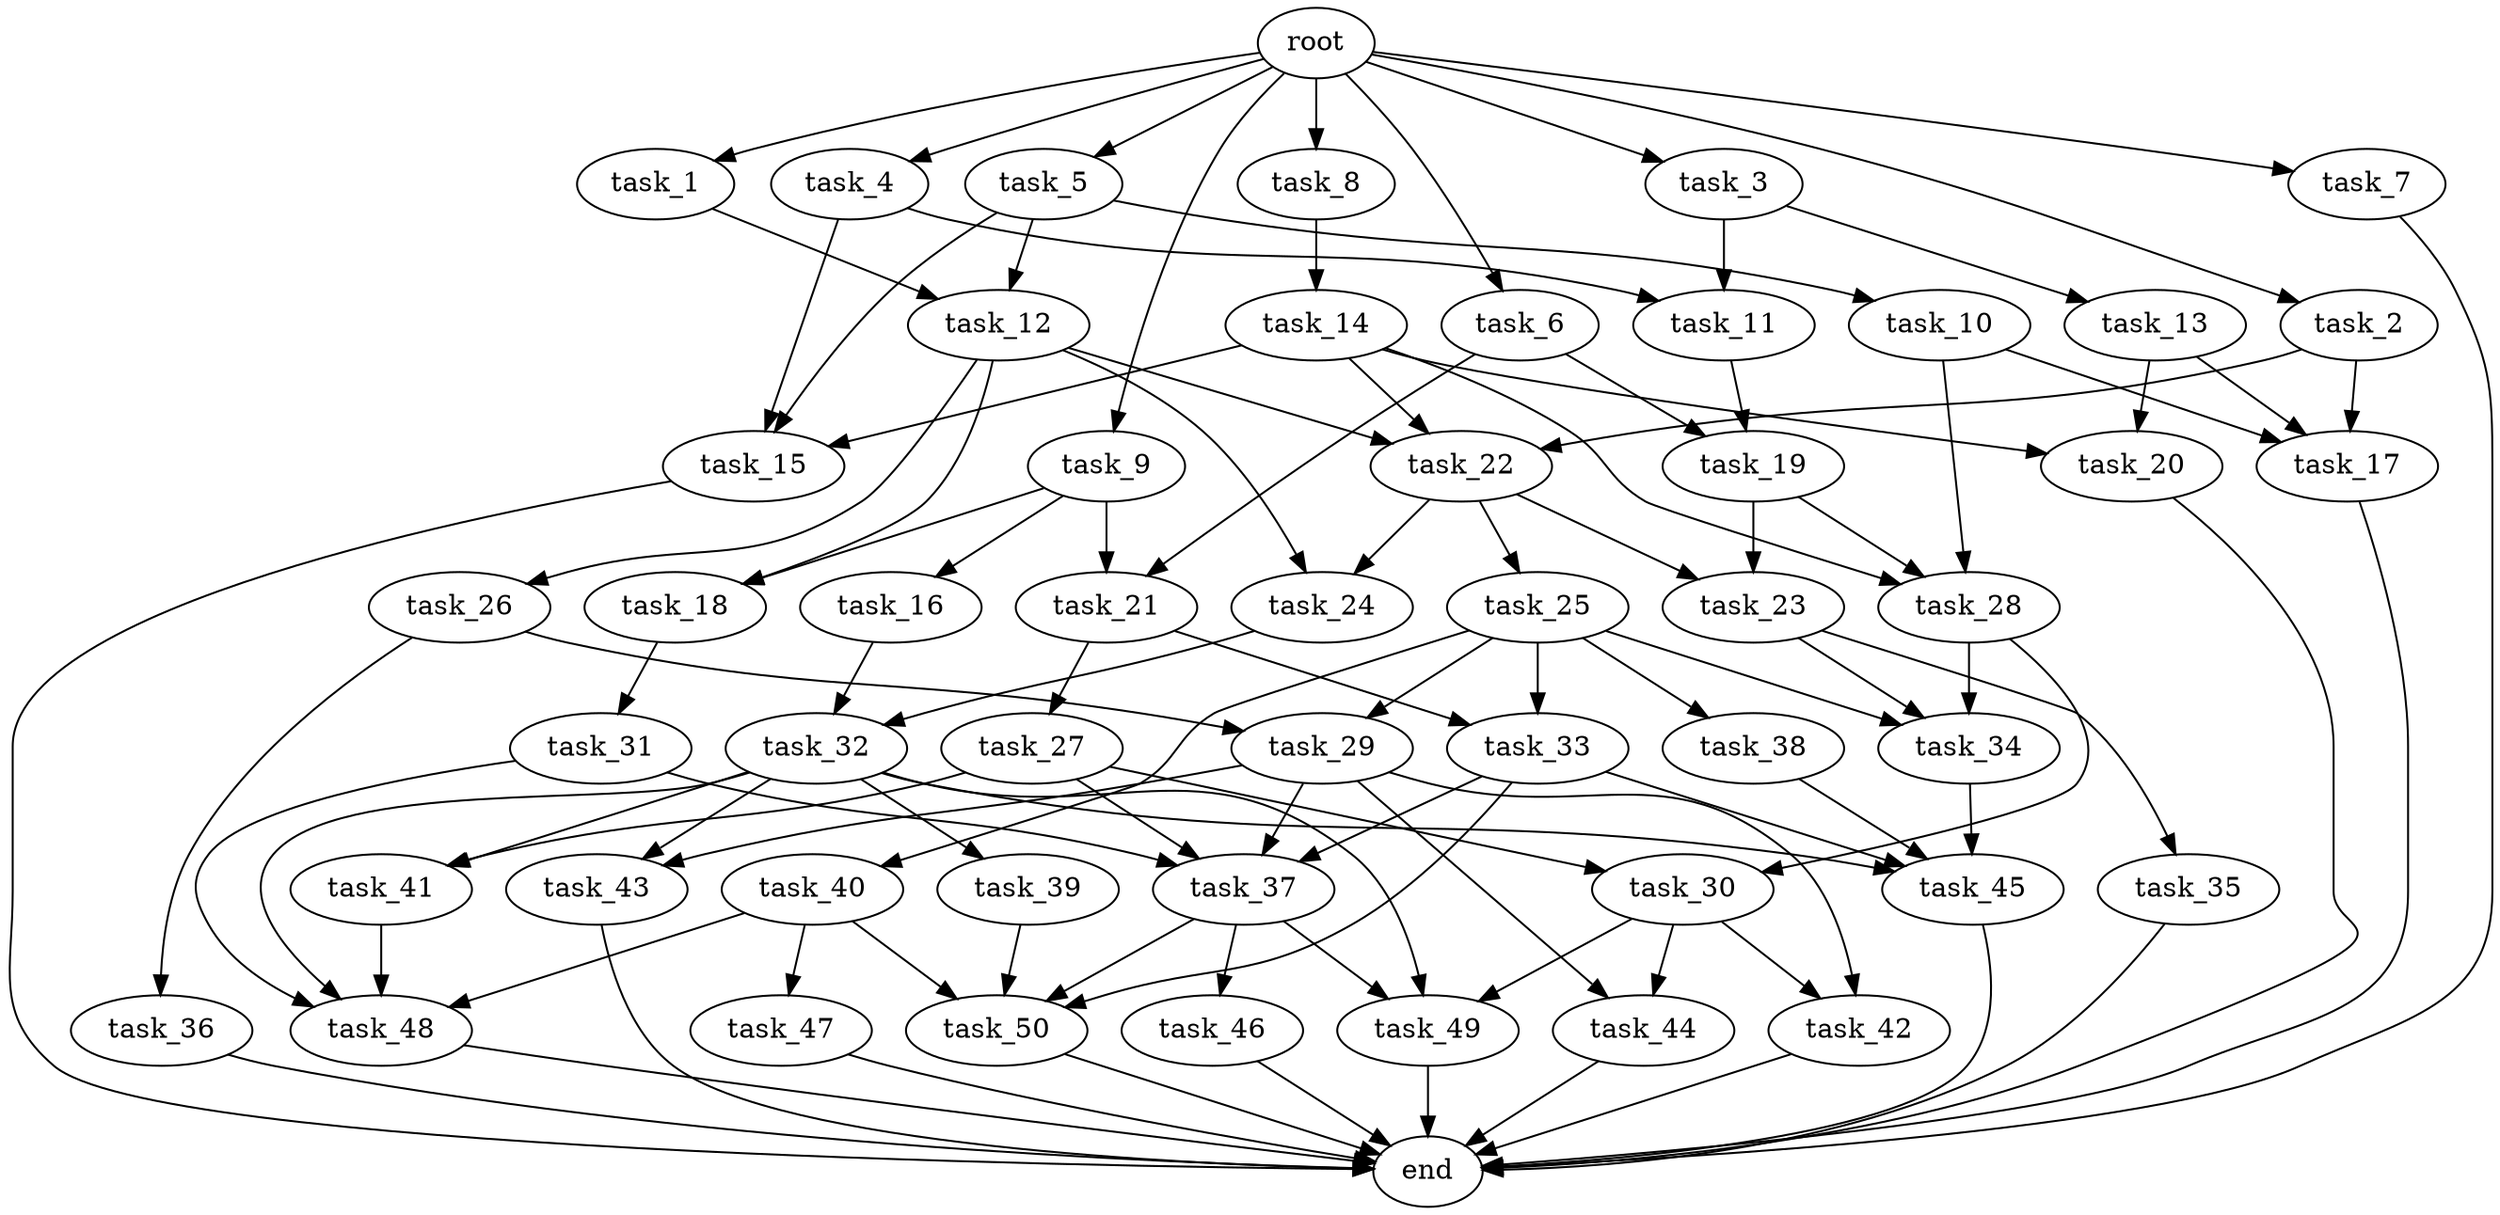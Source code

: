 digraph G {
  task_27 [size="4.868198e+10"];
  task_6 [size="9.625481e+10"];
  task_31 [size="5.001821e+10"];
  task_12 [size="2.993194e+10"];
  task_24 [size="7.026526e+09"];
  task_2 [size="7.934232e+10"];
  task_42 [size="8.710168e+09"];
  task_50 [size="8.798248e+10"];
  task_14 [size="9.685320e+10"];
  task_9 [size="6.005141e+09"];
  task_22 [size="9.259500e+10"];
  root [size="0.000000e+00"];
  task_10 [size="5.855359e+10"];
  task_21 [size="5.102965e+09"];
  task_8 [size="6.767571e+10"];
  task_34 [size="8.346678e+10"];
  task_11 [size="8.146285e+09"];
  task_48 [size="1.910320e+10"];
  task_19 [size="2.707836e+08"];
  task_13 [size="9.068600e+10"];
  task_40 [size="2.272395e+10"];
  task_28 [size="5.598569e+10"];
  task_30 [size="5.356795e+10"];
  task_7 [size="3.987186e+09"];
  task_45 [size="8.578279e+10"];
  task_37 [size="8.297411e+10"];
  task_32 [size="1.788057e+10"];
  task_29 [size="7.579579e+10"];
  task_26 [size="9.728233e+10"];
  task_47 [size="2.664295e+10"];
  task_5 [size="9.357207e+10"];
  task_23 [size="3.041800e+09"];
  task_25 [size="9.188869e+10"];
  task_18 [size="2.807414e+10"];
  task_39 [size="9.696262e+10"];
  task_49 [size="7.470115e+10"];
  task_20 [size="2.388718e+10"];
  task_36 [size="5.268211e+10"];
  task_3 [size="2.733463e+10"];
  task_46 [size="5.392124e+10"];
  task_41 [size="9.539788e+10"];
  task_35 [size="9.881070e+10"];
  task_17 [size="9.370213e+10"];
  task_33 [size="2.055575e+09"];
  task_16 [size="1.608125e+10"];
  task_4 [size="4.736234e+09"];
  task_15 [size="8.966431e+10"];
  task_38 [size="1.233709e+09"];
  end [size="0.000000e+00"];
  task_1 [size="4.992856e+09"];
  task_44 [size="4.343581e+10"];
  task_43 [size="5.732423e+10"];

  task_27 -> task_41 [size="4.769894e+08"];
  task_27 -> task_30 [size="2.678397e+08"];
  task_27 -> task_37 [size="2.074353e+08"];
  task_6 -> task_19 [size="1.353918e+06"];
  task_6 -> task_21 [size="2.551482e+07"];
  task_31 -> task_48 [size="4.775799e+07"];
  task_31 -> task_37 [size="2.074353e+08"];
  task_12 -> task_22 [size="3.086500e+08"];
  task_12 -> task_24 [size="3.513263e+07"];
  task_12 -> task_18 [size="1.403707e+08"];
  task_12 -> task_26 [size="9.728233e+08"];
  task_24 -> task_32 [size="8.940286e+07"];
  task_2 -> task_22 [size="3.086500e+08"];
  task_2 -> task_17 [size="3.123404e+08"];
  task_42 -> end [size="1.000000e-12"];
  task_50 -> end [size="1.000000e-12"];
  task_14 -> task_22 [size="3.086500e+08"];
  task_14 -> task_15 [size="2.988810e+08"];
  task_14 -> task_20 [size="1.194359e+08"];
  task_14 -> task_28 [size="1.866190e+08"];
  task_9 -> task_16 [size="1.608125e+08"];
  task_9 -> task_18 [size="1.403707e+08"];
  task_9 -> task_21 [size="2.551482e+07"];
  task_22 -> task_24 [size="3.513263e+07"];
  task_22 -> task_23 [size="1.520900e+07"];
  task_22 -> task_25 [size="9.188869e+08"];
  root -> task_5 [size="1.000000e-12"];
  root -> task_6 [size="1.000000e-12"];
  root -> task_9 [size="1.000000e-12"];
  root -> task_4 [size="1.000000e-12"];
  root -> task_2 [size="1.000000e-12"];
  root -> task_3 [size="1.000000e-12"];
  root -> task_8 [size="1.000000e-12"];
  root -> task_1 [size="1.000000e-12"];
  root -> task_7 [size="1.000000e-12"];
  task_10 -> task_17 [size="3.123404e+08"];
  task_10 -> task_28 [size="1.866190e+08"];
  task_21 -> task_27 [size="4.868198e+08"];
  task_21 -> task_33 [size="1.027788e+07"];
  task_8 -> task_14 [size="9.685320e+08"];
  task_34 -> task_45 [size="2.144570e+08"];
  task_11 -> task_19 [size="1.353918e+06"];
  task_48 -> end [size="1.000000e-12"];
  task_19 -> task_23 [size="1.520900e+07"];
  task_19 -> task_28 [size="1.866190e+08"];
  task_13 -> task_17 [size="3.123404e+08"];
  task_13 -> task_20 [size="1.194359e+08"];
  task_40 -> task_50 [size="2.199562e+08"];
  task_40 -> task_48 [size="4.775799e+07"];
  task_40 -> task_47 [size="2.664295e+08"];
  task_28 -> task_30 [size="2.678397e+08"];
  task_28 -> task_34 [size="2.782226e+08"];
  task_30 -> task_49 [size="2.490038e+08"];
  task_30 -> task_42 [size="4.355084e+07"];
  task_30 -> task_44 [size="2.171791e+08"];
  task_7 -> end [size="1.000000e-12"];
  task_45 -> end [size="1.000000e-12"];
  task_37 -> task_49 [size="2.490038e+08"];
  task_37 -> task_50 [size="2.199562e+08"];
  task_37 -> task_46 [size="5.392124e+08"];
  task_32 -> task_48 [size="4.775799e+07"];
  task_32 -> task_43 [size="2.866212e+08"];
  task_32 -> task_39 [size="9.696262e+08"];
  task_32 -> task_49 [size="2.490038e+08"];
  task_32 -> task_41 [size="4.769894e+08"];
  task_32 -> task_45 [size="2.144570e+08"];
  task_29 -> task_37 [size="2.074353e+08"];
  task_29 -> task_42 [size="4.355084e+07"];
  task_29 -> task_44 [size="2.171791e+08"];
  task_29 -> task_43 [size="2.866212e+08"];
  task_26 -> task_36 [size="5.268211e+08"];
  task_26 -> task_29 [size="3.789789e+08"];
  task_47 -> end [size="1.000000e-12"];
  task_5 -> task_10 [size="5.855359e+08"];
  task_5 -> task_15 [size="2.988810e+08"];
  task_5 -> task_12 [size="1.496597e+08"];
  task_23 -> task_35 [size="9.881070e+08"];
  task_23 -> task_34 [size="2.782226e+08"];
  task_25 -> task_38 [size="1.233709e+07"];
  task_25 -> task_29 [size="3.789789e+08"];
  task_25 -> task_34 [size="2.782226e+08"];
  task_25 -> task_33 [size="1.027788e+07"];
  task_25 -> task_40 [size="2.272395e+08"];
  task_18 -> task_31 [size="5.001821e+08"];
  task_39 -> task_50 [size="2.199562e+08"];
  task_49 -> end [size="1.000000e-12"];
  task_20 -> end [size="1.000000e-12"];
  task_36 -> end [size="1.000000e-12"];
  task_3 -> task_13 [size="9.068600e+08"];
  task_3 -> task_11 [size="4.073142e+07"];
  task_46 -> end [size="1.000000e-12"];
  task_41 -> task_48 [size="4.775799e+07"];
  task_35 -> end [size="1.000000e-12"];
  task_17 -> end [size="1.000000e-12"];
  task_33 -> task_50 [size="2.199562e+08"];
  task_33 -> task_37 [size="2.074353e+08"];
  task_33 -> task_45 [size="2.144570e+08"];
  task_16 -> task_32 [size="8.940286e+07"];
  task_4 -> task_15 [size="2.988810e+08"];
  task_4 -> task_11 [size="4.073142e+07"];
  task_15 -> end [size="1.000000e-12"];
  task_38 -> task_45 [size="2.144570e+08"];
  task_1 -> task_12 [size="1.496597e+08"];
  task_44 -> end [size="1.000000e-12"];
  task_43 -> end [size="1.000000e-12"];
}
